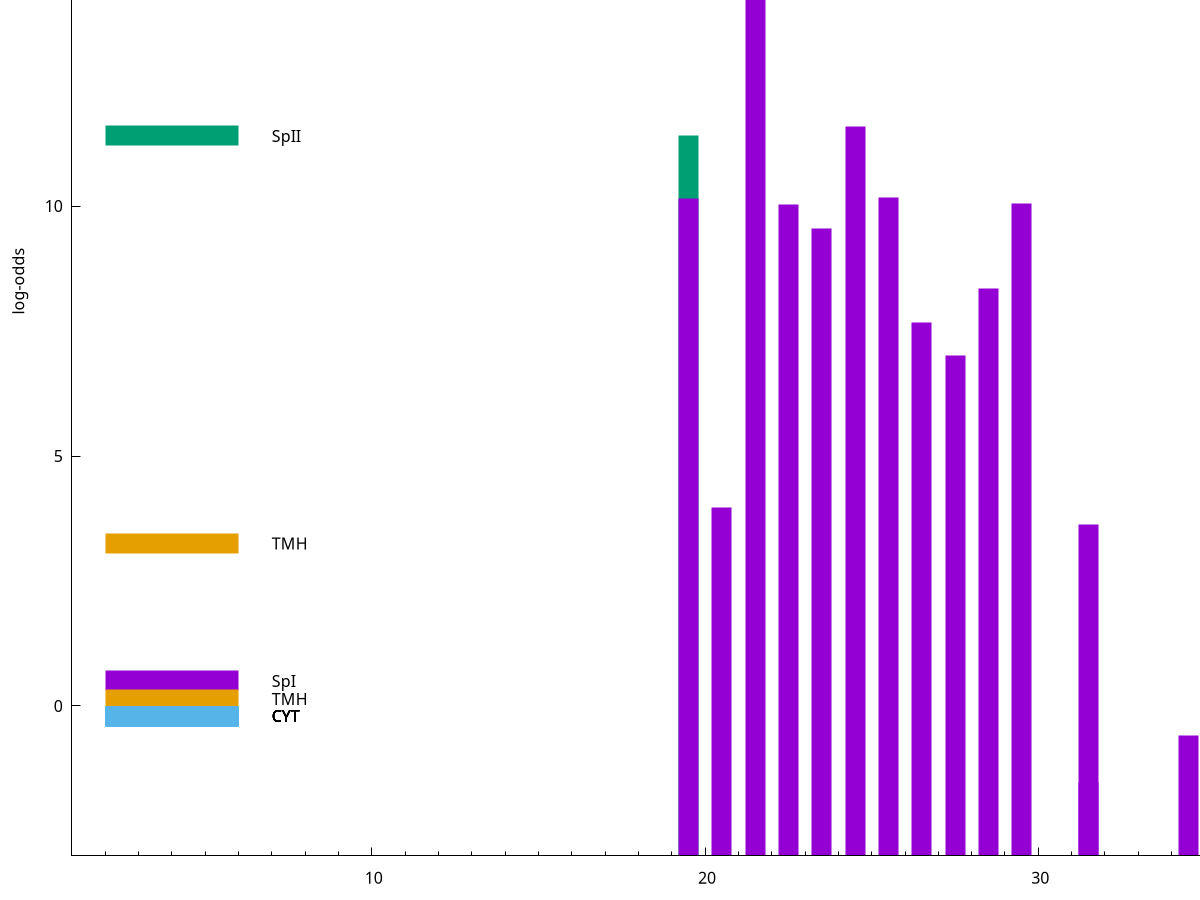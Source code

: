 set title "LipoP predictions for SRR5666568.gff"
set size 2., 1.4
set xrange [1:70] 
set mxtics 10
set yrange [-3:20]
set y2range [0:23]
set ylabel "log-odds"
set term postscript eps color solid "Helvetica" 30
set output "SRR5666568.gff307.eps"
set arrow from 2,18.6246 to 6,18.6246 nohead lt 1 lw 20
set label "SpI" at 7,18.6246
set arrow from 2,11.4045 to 6,11.4045 nohead lt 2 lw 20
set label "SpII" at 7,11.4045
set arrow from 2,3.24797 to 6,3.24797 nohead lt 4 lw 20
set label "TMH" at 7,3.24797
set arrow from 2,0.501455 to 6,0.501455 nohead lt 1 lw 20
set label "SpI" at 7,0.501455
set arrow from 2,0.137567 to 6,0.137567 nohead lt 4 lw 20
set label "TMH" at 7,0.137567
set arrow from 2,-0.200913 to 6,-0.200913 nohead lt 3 lw 20
set label "CYT" at 7,-0.200913
set arrow from 2,-0.200913 to 6,-0.200913 nohead lt 3 lw 20
set label "CYT" at 7,-0.200913
set arrow from 2,-0.200913 to 6,-0.200913 nohead lt 3 lw 20
set label "CYT" at 7,-0.200913
set arrow from 2,-0.200913 to 6,-0.200913 nohead lt 3 lw 20
set label "CYT" at 7,-0.200913
set arrow from 2,-0.200913 to 6,-0.200913 nohead lt 3 lw 20
set label "CYT" at 7,-0.200913
set arrow from 2,-0.200913 to 6,-0.200913 nohead lt 3 lw 20
set label "CYT" at 7,-0.200913
set arrow from 2,18.6246 to 6,18.6246 nohead lt 1 lw 20
set label "SpI" at 7,18.6246
# NOTE: The scores below are the log-odds scores with the threshold
# NOTE: subtracted (a hack to make gnuplot make the histogram all
# NOTE: look nice).
plot "-" axes x1y2 title "" with impulses lt 2 lw 20, "-" axes x1y2 title "" with impulses lt 1 lw 20
19.500000 14.404500
e
21.500000 21.592500
24.500000 14.591000
25.500000 13.162800
19.500000 13.144800
29.500000 13.048100
22.500000 13.028400
23.500000 12.543040
28.500000 11.359330
26.500000 10.670100
27.500000 10.014060
20.500000 6.961880
31.500000 6.633850
34.500000 2.416931
31.500000 1.468320
e
exit
